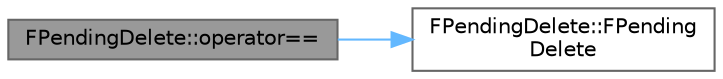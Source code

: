 digraph "FPendingDelete::operator=="
{
 // INTERACTIVE_SVG=YES
 // LATEX_PDF_SIZE
  bgcolor="transparent";
  edge [fontname=Helvetica,fontsize=10,labelfontname=Helvetica,labelfontsize=10];
  node [fontname=Helvetica,fontsize=10,shape=box,height=0.2,width=0.4];
  rankdir="LR";
  Node1 [id="Node000001",label="FPendingDelete::operator==",height=0.2,width=0.4,color="gray40", fillcolor="grey60", style="filled", fontcolor="black",tooltip="Support comparing for unique insertions."];
  Node1 -> Node2 [id="edge1_Node000001_Node000002",color="steelblue1",style="solid",tooltip=" "];
  Node2 [id="Node000002",label="FPendingDelete::FPending\lDelete",height=0.2,width=0.4,color="grey40", fillcolor="white", style="filled",URL="$d0/d60/structFPendingDelete.html#a35aef7f6447648503dc7ef046ddf44aa",tooltip=" "];
}
